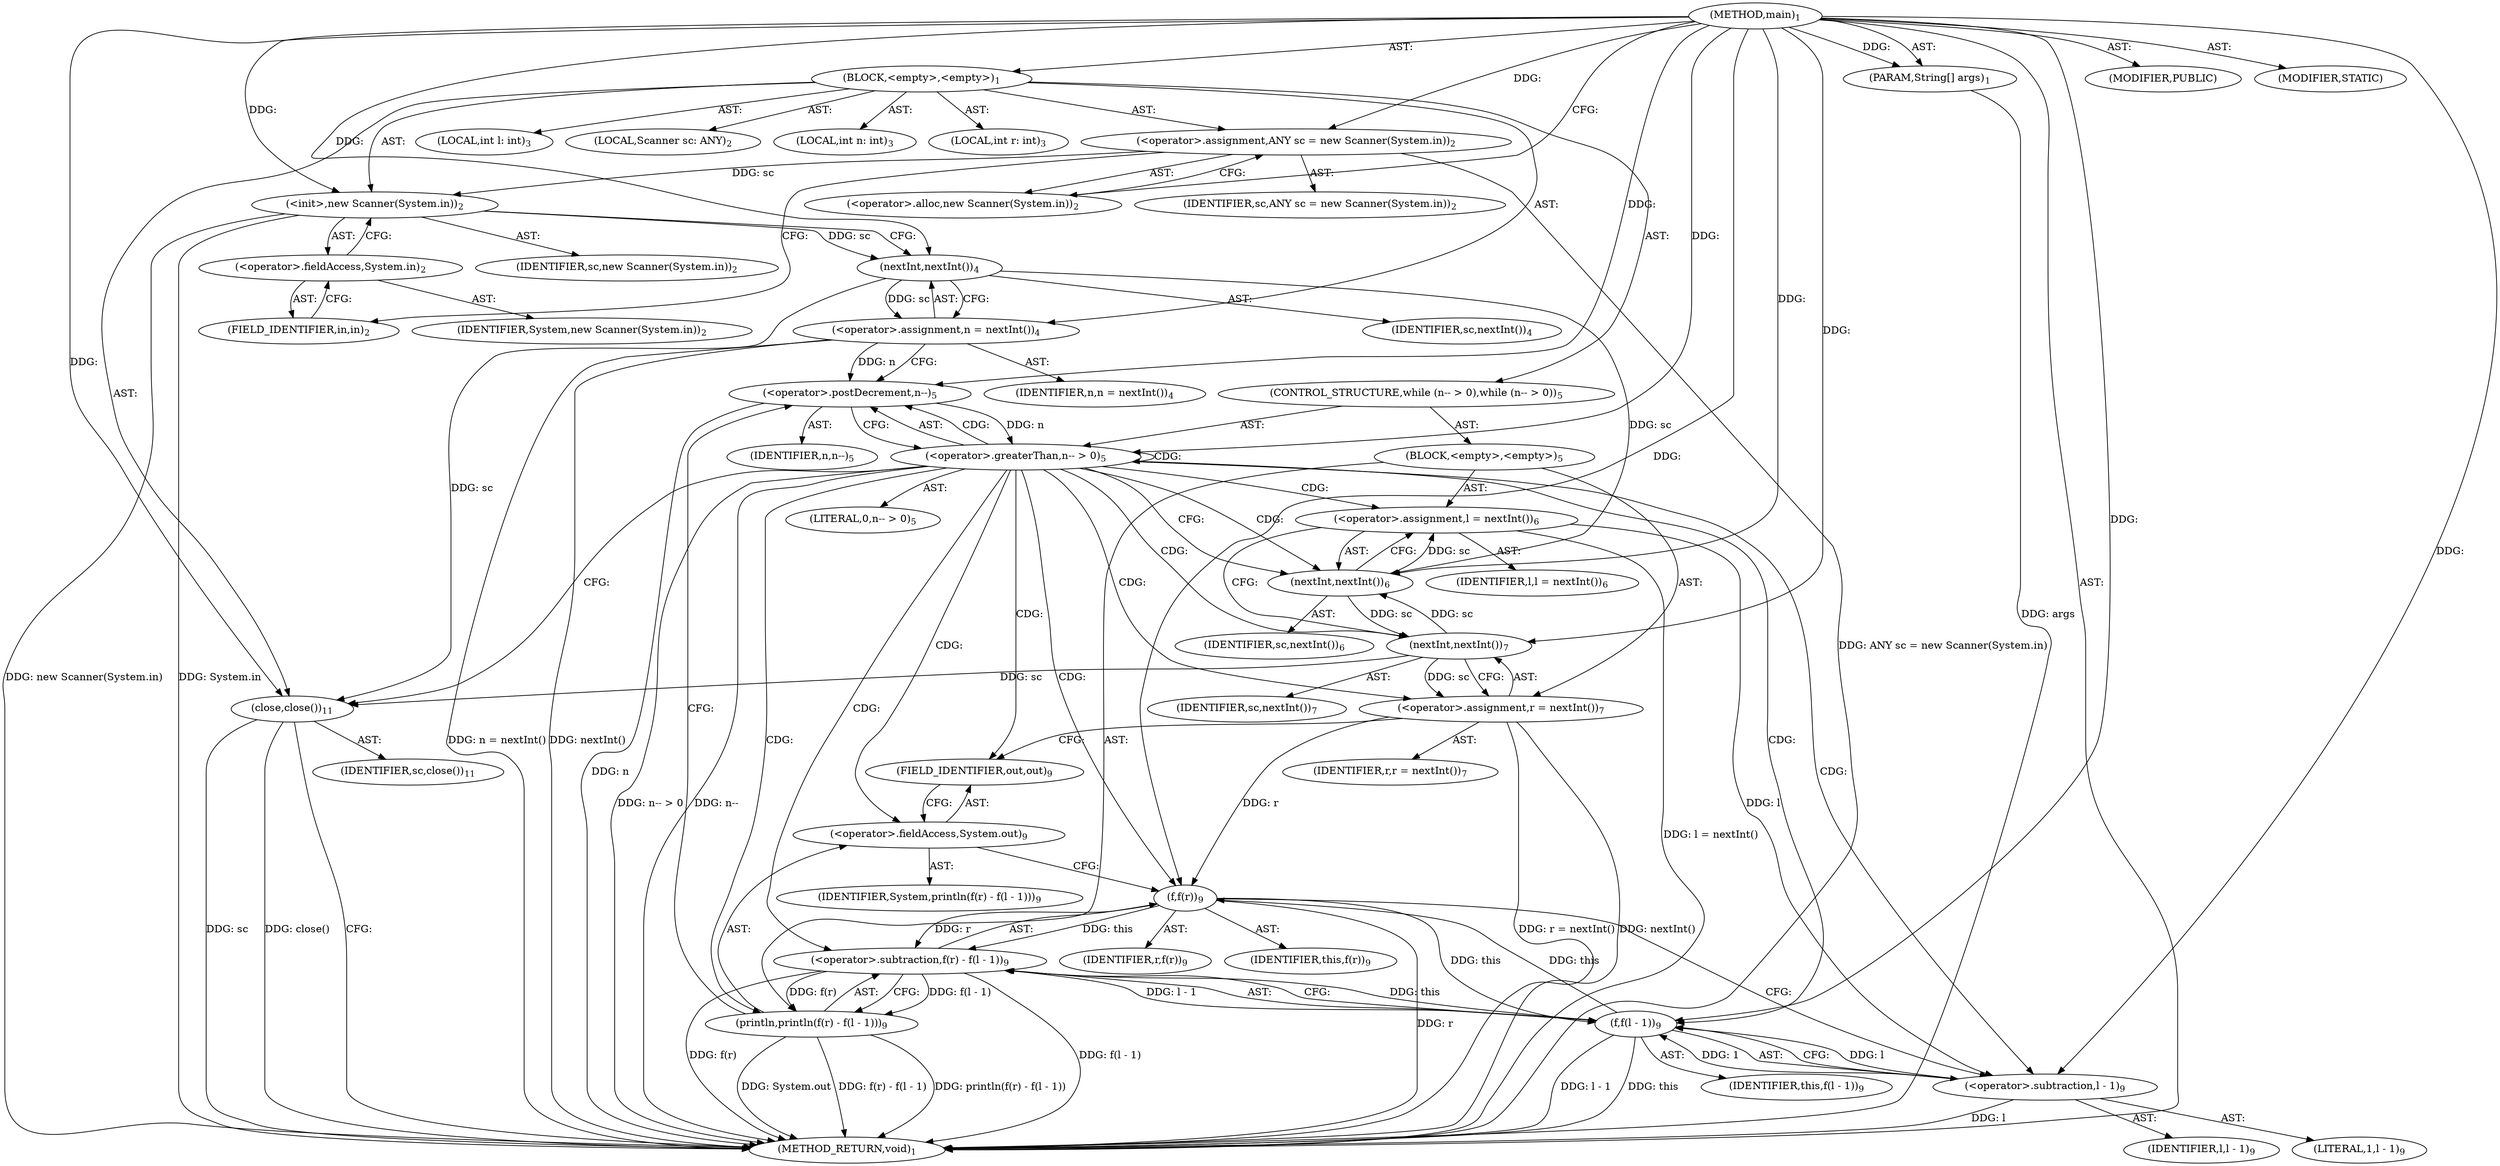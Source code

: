 digraph "main" {  
"19" [label = <(METHOD,main)<SUB>1</SUB>> ]
"20" [label = <(PARAM,String[] args)<SUB>1</SUB>> ]
"21" [label = <(BLOCK,&lt;empty&gt;,&lt;empty&gt;)<SUB>1</SUB>> ]
"4" [label = <(LOCAL,Scanner sc: ANY)<SUB>2</SUB>> ]
"22" [label = <(&lt;operator&gt;.assignment,ANY sc = new Scanner(System.in))<SUB>2</SUB>> ]
"23" [label = <(IDENTIFIER,sc,ANY sc = new Scanner(System.in))<SUB>2</SUB>> ]
"24" [label = <(&lt;operator&gt;.alloc,new Scanner(System.in))<SUB>2</SUB>> ]
"25" [label = <(&lt;init&gt;,new Scanner(System.in))<SUB>2</SUB>> ]
"3" [label = <(IDENTIFIER,sc,new Scanner(System.in))<SUB>2</SUB>> ]
"26" [label = <(&lt;operator&gt;.fieldAccess,System.in)<SUB>2</SUB>> ]
"27" [label = <(IDENTIFIER,System,new Scanner(System.in))<SUB>2</SUB>> ]
"28" [label = <(FIELD_IDENTIFIER,in,in)<SUB>2</SUB>> ]
"29" [label = <(LOCAL,int n: int)<SUB>3</SUB>> ]
"30" [label = <(LOCAL,int r: int)<SUB>3</SUB>> ]
"31" [label = <(LOCAL,int l: int)<SUB>3</SUB>> ]
"32" [label = <(&lt;operator&gt;.assignment,n = nextInt())<SUB>4</SUB>> ]
"33" [label = <(IDENTIFIER,n,n = nextInt())<SUB>4</SUB>> ]
"34" [label = <(nextInt,nextInt())<SUB>4</SUB>> ]
"35" [label = <(IDENTIFIER,sc,nextInt())<SUB>4</SUB>> ]
"36" [label = <(CONTROL_STRUCTURE,while (n-- &gt; 0),while (n-- &gt; 0))<SUB>5</SUB>> ]
"37" [label = <(&lt;operator&gt;.greaterThan,n-- &gt; 0)<SUB>5</SUB>> ]
"38" [label = <(&lt;operator&gt;.postDecrement,n--)<SUB>5</SUB>> ]
"39" [label = <(IDENTIFIER,n,n--)<SUB>5</SUB>> ]
"40" [label = <(LITERAL,0,n-- &gt; 0)<SUB>5</SUB>> ]
"41" [label = <(BLOCK,&lt;empty&gt;,&lt;empty&gt;)<SUB>5</SUB>> ]
"42" [label = <(&lt;operator&gt;.assignment,l = nextInt())<SUB>6</SUB>> ]
"43" [label = <(IDENTIFIER,l,l = nextInt())<SUB>6</SUB>> ]
"44" [label = <(nextInt,nextInt())<SUB>6</SUB>> ]
"45" [label = <(IDENTIFIER,sc,nextInt())<SUB>6</SUB>> ]
"46" [label = <(&lt;operator&gt;.assignment,r = nextInt())<SUB>7</SUB>> ]
"47" [label = <(IDENTIFIER,r,r = nextInt())<SUB>7</SUB>> ]
"48" [label = <(nextInt,nextInt())<SUB>7</SUB>> ]
"49" [label = <(IDENTIFIER,sc,nextInt())<SUB>7</SUB>> ]
"50" [label = <(println,println(f(r) - f(l - 1)))<SUB>9</SUB>> ]
"51" [label = <(&lt;operator&gt;.fieldAccess,System.out)<SUB>9</SUB>> ]
"52" [label = <(IDENTIFIER,System,println(f(r) - f(l - 1)))<SUB>9</SUB>> ]
"53" [label = <(FIELD_IDENTIFIER,out,out)<SUB>9</SUB>> ]
"54" [label = <(&lt;operator&gt;.subtraction,f(r) - f(l - 1))<SUB>9</SUB>> ]
"55" [label = <(f,f(r))<SUB>9</SUB>> ]
"56" [label = <(IDENTIFIER,this,f(r))<SUB>9</SUB>> ]
"57" [label = <(IDENTIFIER,r,f(r))<SUB>9</SUB>> ]
"58" [label = <(f,f(l - 1))<SUB>9</SUB>> ]
"59" [label = <(IDENTIFIER,this,f(l - 1))<SUB>9</SUB>> ]
"60" [label = <(&lt;operator&gt;.subtraction,l - 1)<SUB>9</SUB>> ]
"61" [label = <(IDENTIFIER,l,l - 1)<SUB>9</SUB>> ]
"62" [label = <(LITERAL,1,l - 1)<SUB>9</SUB>> ]
"63" [label = <(close,close())<SUB>11</SUB>> ]
"64" [label = <(IDENTIFIER,sc,close())<SUB>11</SUB>> ]
"65" [label = <(MODIFIER,PUBLIC)> ]
"66" [label = <(MODIFIER,STATIC)> ]
"67" [label = <(METHOD_RETURN,void)<SUB>1</SUB>> ]
  "19" -> "20"  [ label = "AST: "] 
  "19" -> "21"  [ label = "AST: "] 
  "19" -> "65"  [ label = "AST: "] 
  "19" -> "66"  [ label = "AST: "] 
  "19" -> "67"  [ label = "AST: "] 
  "21" -> "4"  [ label = "AST: "] 
  "21" -> "22"  [ label = "AST: "] 
  "21" -> "25"  [ label = "AST: "] 
  "21" -> "29"  [ label = "AST: "] 
  "21" -> "30"  [ label = "AST: "] 
  "21" -> "31"  [ label = "AST: "] 
  "21" -> "32"  [ label = "AST: "] 
  "21" -> "36"  [ label = "AST: "] 
  "21" -> "63"  [ label = "AST: "] 
  "22" -> "23"  [ label = "AST: "] 
  "22" -> "24"  [ label = "AST: "] 
  "25" -> "3"  [ label = "AST: "] 
  "25" -> "26"  [ label = "AST: "] 
  "26" -> "27"  [ label = "AST: "] 
  "26" -> "28"  [ label = "AST: "] 
  "32" -> "33"  [ label = "AST: "] 
  "32" -> "34"  [ label = "AST: "] 
  "34" -> "35"  [ label = "AST: "] 
  "36" -> "37"  [ label = "AST: "] 
  "36" -> "41"  [ label = "AST: "] 
  "37" -> "38"  [ label = "AST: "] 
  "37" -> "40"  [ label = "AST: "] 
  "38" -> "39"  [ label = "AST: "] 
  "41" -> "42"  [ label = "AST: "] 
  "41" -> "46"  [ label = "AST: "] 
  "41" -> "50"  [ label = "AST: "] 
  "42" -> "43"  [ label = "AST: "] 
  "42" -> "44"  [ label = "AST: "] 
  "44" -> "45"  [ label = "AST: "] 
  "46" -> "47"  [ label = "AST: "] 
  "46" -> "48"  [ label = "AST: "] 
  "48" -> "49"  [ label = "AST: "] 
  "50" -> "51"  [ label = "AST: "] 
  "50" -> "54"  [ label = "AST: "] 
  "51" -> "52"  [ label = "AST: "] 
  "51" -> "53"  [ label = "AST: "] 
  "54" -> "55"  [ label = "AST: "] 
  "54" -> "58"  [ label = "AST: "] 
  "55" -> "56"  [ label = "AST: "] 
  "55" -> "57"  [ label = "AST: "] 
  "58" -> "59"  [ label = "AST: "] 
  "58" -> "60"  [ label = "AST: "] 
  "60" -> "61"  [ label = "AST: "] 
  "60" -> "62"  [ label = "AST: "] 
  "63" -> "64"  [ label = "AST: "] 
  "22" -> "28"  [ label = "CFG: "] 
  "25" -> "34"  [ label = "CFG: "] 
  "32" -> "38"  [ label = "CFG: "] 
  "63" -> "67"  [ label = "CFG: "] 
  "24" -> "22"  [ label = "CFG: "] 
  "26" -> "25"  [ label = "CFG: "] 
  "34" -> "32"  [ label = "CFG: "] 
  "37" -> "44"  [ label = "CFG: "] 
  "37" -> "63"  [ label = "CFG: "] 
  "28" -> "26"  [ label = "CFG: "] 
  "38" -> "37"  [ label = "CFG: "] 
  "42" -> "48"  [ label = "CFG: "] 
  "46" -> "53"  [ label = "CFG: "] 
  "50" -> "38"  [ label = "CFG: "] 
  "44" -> "42"  [ label = "CFG: "] 
  "48" -> "46"  [ label = "CFG: "] 
  "51" -> "55"  [ label = "CFG: "] 
  "54" -> "50"  [ label = "CFG: "] 
  "53" -> "51"  [ label = "CFG: "] 
  "55" -> "60"  [ label = "CFG: "] 
  "58" -> "54"  [ label = "CFG: "] 
  "60" -> "58"  [ label = "CFG: "] 
  "19" -> "24"  [ label = "CFG: "] 
  "20" -> "67"  [ label = "DDG: args"] 
  "22" -> "67"  [ label = "DDG: ANY sc = new Scanner(System.in)"] 
  "25" -> "67"  [ label = "DDG: System.in"] 
  "25" -> "67"  [ label = "DDG: new Scanner(System.in)"] 
  "32" -> "67"  [ label = "DDG: nextInt()"] 
  "32" -> "67"  [ label = "DDG: n = nextInt()"] 
  "38" -> "67"  [ label = "DDG: n"] 
  "37" -> "67"  [ label = "DDG: n--"] 
  "37" -> "67"  [ label = "DDG: n-- &gt; 0"] 
  "63" -> "67"  [ label = "DDG: sc"] 
  "63" -> "67"  [ label = "DDG: close()"] 
  "42" -> "67"  [ label = "DDG: l = nextInt()"] 
  "46" -> "67"  [ label = "DDG: nextInt()"] 
  "46" -> "67"  [ label = "DDG: r = nextInt()"] 
  "50" -> "67"  [ label = "DDG: System.out"] 
  "55" -> "67"  [ label = "DDG: r"] 
  "54" -> "67"  [ label = "DDG: f(r)"] 
  "58" -> "67"  [ label = "DDG: this"] 
  "60" -> "67"  [ label = "DDG: l"] 
  "58" -> "67"  [ label = "DDG: l - 1"] 
  "54" -> "67"  [ label = "DDG: f(l - 1)"] 
  "50" -> "67"  [ label = "DDG: f(r) - f(l - 1)"] 
  "50" -> "67"  [ label = "DDG: println(f(r) - f(l - 1))"] 
  "19" -> "20"  [ label = "DDG: "] 
  "19" -> "22"  [ label = "DDG: "] 
  "34" -> "32"  [ label = "DDG: sc"] 
  "22" -> "25"  [ label = "DDG: sc"] 
  "19" -> "25"  [ label = "DDG: "] 
  "34" -> "63"  [ label = "DDG: sc"] 
  "48" -> "63"  [ label = "DDG: sc"] 
  "19" -> "63"  [ label = "DDG: "] 
  "25" -> "34"  [ label = "DDG: sc"] 
  "19" -> "34"  [ label = "DDG: "] 
  "38" -> "37"  [ label = "DDG: n"] 
  "19" -> "37"  [ label = "DDG: "] 
  "44" -> "42"  [ label = "DDG: sc"] 
  "48" -> "46"  [ label = "DDG: sc"] 
  "32" -> "38"  [ label = "DDG: n"] 
  "19" -> "38"  [ label = "DDG: "] 
  "54" -> "50"  [ label = "DDG: f(r)"] 
  "54" -> "50"  [ label = "DDG: f(l - 1)"] 
  "34" -> "44"  [ label = "DDG: sc"] 
  "48" -> "44"  [ label = "DDG: sc"] 
  "19" -> "44"  [ label = "DDG: "] 
  "44" -> "48"  [ label = "DDG: sc"] 
  "19" -> "48"  [ label = "DDG: "] 
  "55" -> "54"  [ label = "DDG: this"] 
  "55" -> "54"  [ label = "DDG: r"] 
  "58" -> "54"  [ label = "DDG: this"] 
  "58" -> "54"  [ label = "DDG: l - 1"] 
  "58" -> "55"  [ label = "DDG: this"] 
  "19" -> "55"  [ label = "DDG: "] 
  "46" -> "55"  [ label = "DDG: r"] 
  "55" -> "58"  [ label = "DDG: this"] 
  "19" -> "58"  [ label = "DDG: "] 
  "60" -> "58"  [ label = "DDG: l"] 
  "60" -> "58"  [ label = "DDG: 1"] 
  "42" -> "60"  [ label = "DDG: l"] 
  "19" -> "60"  [ label = "DDG: "] 
  "37" -> "48"  [ label = "CDG: "] 
  "37" -> "58"  [ label = "CDG: "] 
  "37" -> "60"  [ label = "CDG: "] 
  "37" -> "42"  [ label = "CDG: "] 
  "37" -> "51"  [ label = "CDG: "] 
  "37" -> "37"  [ label = "CDG: "] 
  "37" -> "46"  [ label = "CDG: "] 
  "37" -> "53"  [ label = "CDG: "] 
  "37" -> "38"  [ label = "CDG: "] 
  "37" -> "50"  [ label = "CDG: "] 
  "37" -> "44"  [ label = "CDG: "] 
  "37" -> "55"  [ label = "CDG: "] 
  "37" -> "54"  [ label = "CDG: "] 
}
